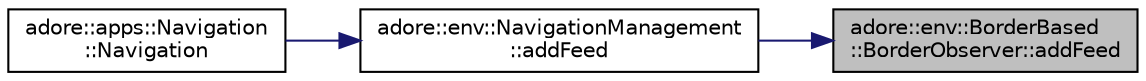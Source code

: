 digraph "adore::env::BorderBased::BorderObserver::addFeed"
{
 // LATEX_PDF_SIZE
  edge [fontname="Helvetica",fontsize="10",labelfontname="Helvetica",labelfontsize="10"];
  node [fontname="Helvetica",fontsize="10",shape=record];
  rankdir="RL";
  Node1 [label="adore::env::BorderBased\l::BorderObserver::addFeed",height=0.2,width=0.4,color="black", fillcolor="grey75", style="filled", fontcolor="black",tooltip=" "];
  Node1 -> Node2 [dir="back",color="midnightblue",fontsize="10",style="solid",fontname="Helvetica"];
  Node2 [label="adore::env::NavigationManagement\l::addFeed",height=0.2,width=0.4,color="black", fillcolor="white", style="filled",URL="$classadore_1_1env_1_1NavigationManagement.html#a1bef461ced276bbe01b73ab8b96a3253",tooltip=" "];
  Node2 -> Node3 [dir="back",color="midnightblue",fontsize="10",style="solid",fontname="Helvetica"];
  Node3 [label="adore::apps::Navigation\l::Navigation",height=0.2,width=0.4,color="black", fillcolor="white", style="filled",URL="$classadore_1_1apps_1_1Navigation.html#a0f19b60c5090f48fdd06be105610c304",tooltip=" "];
}
